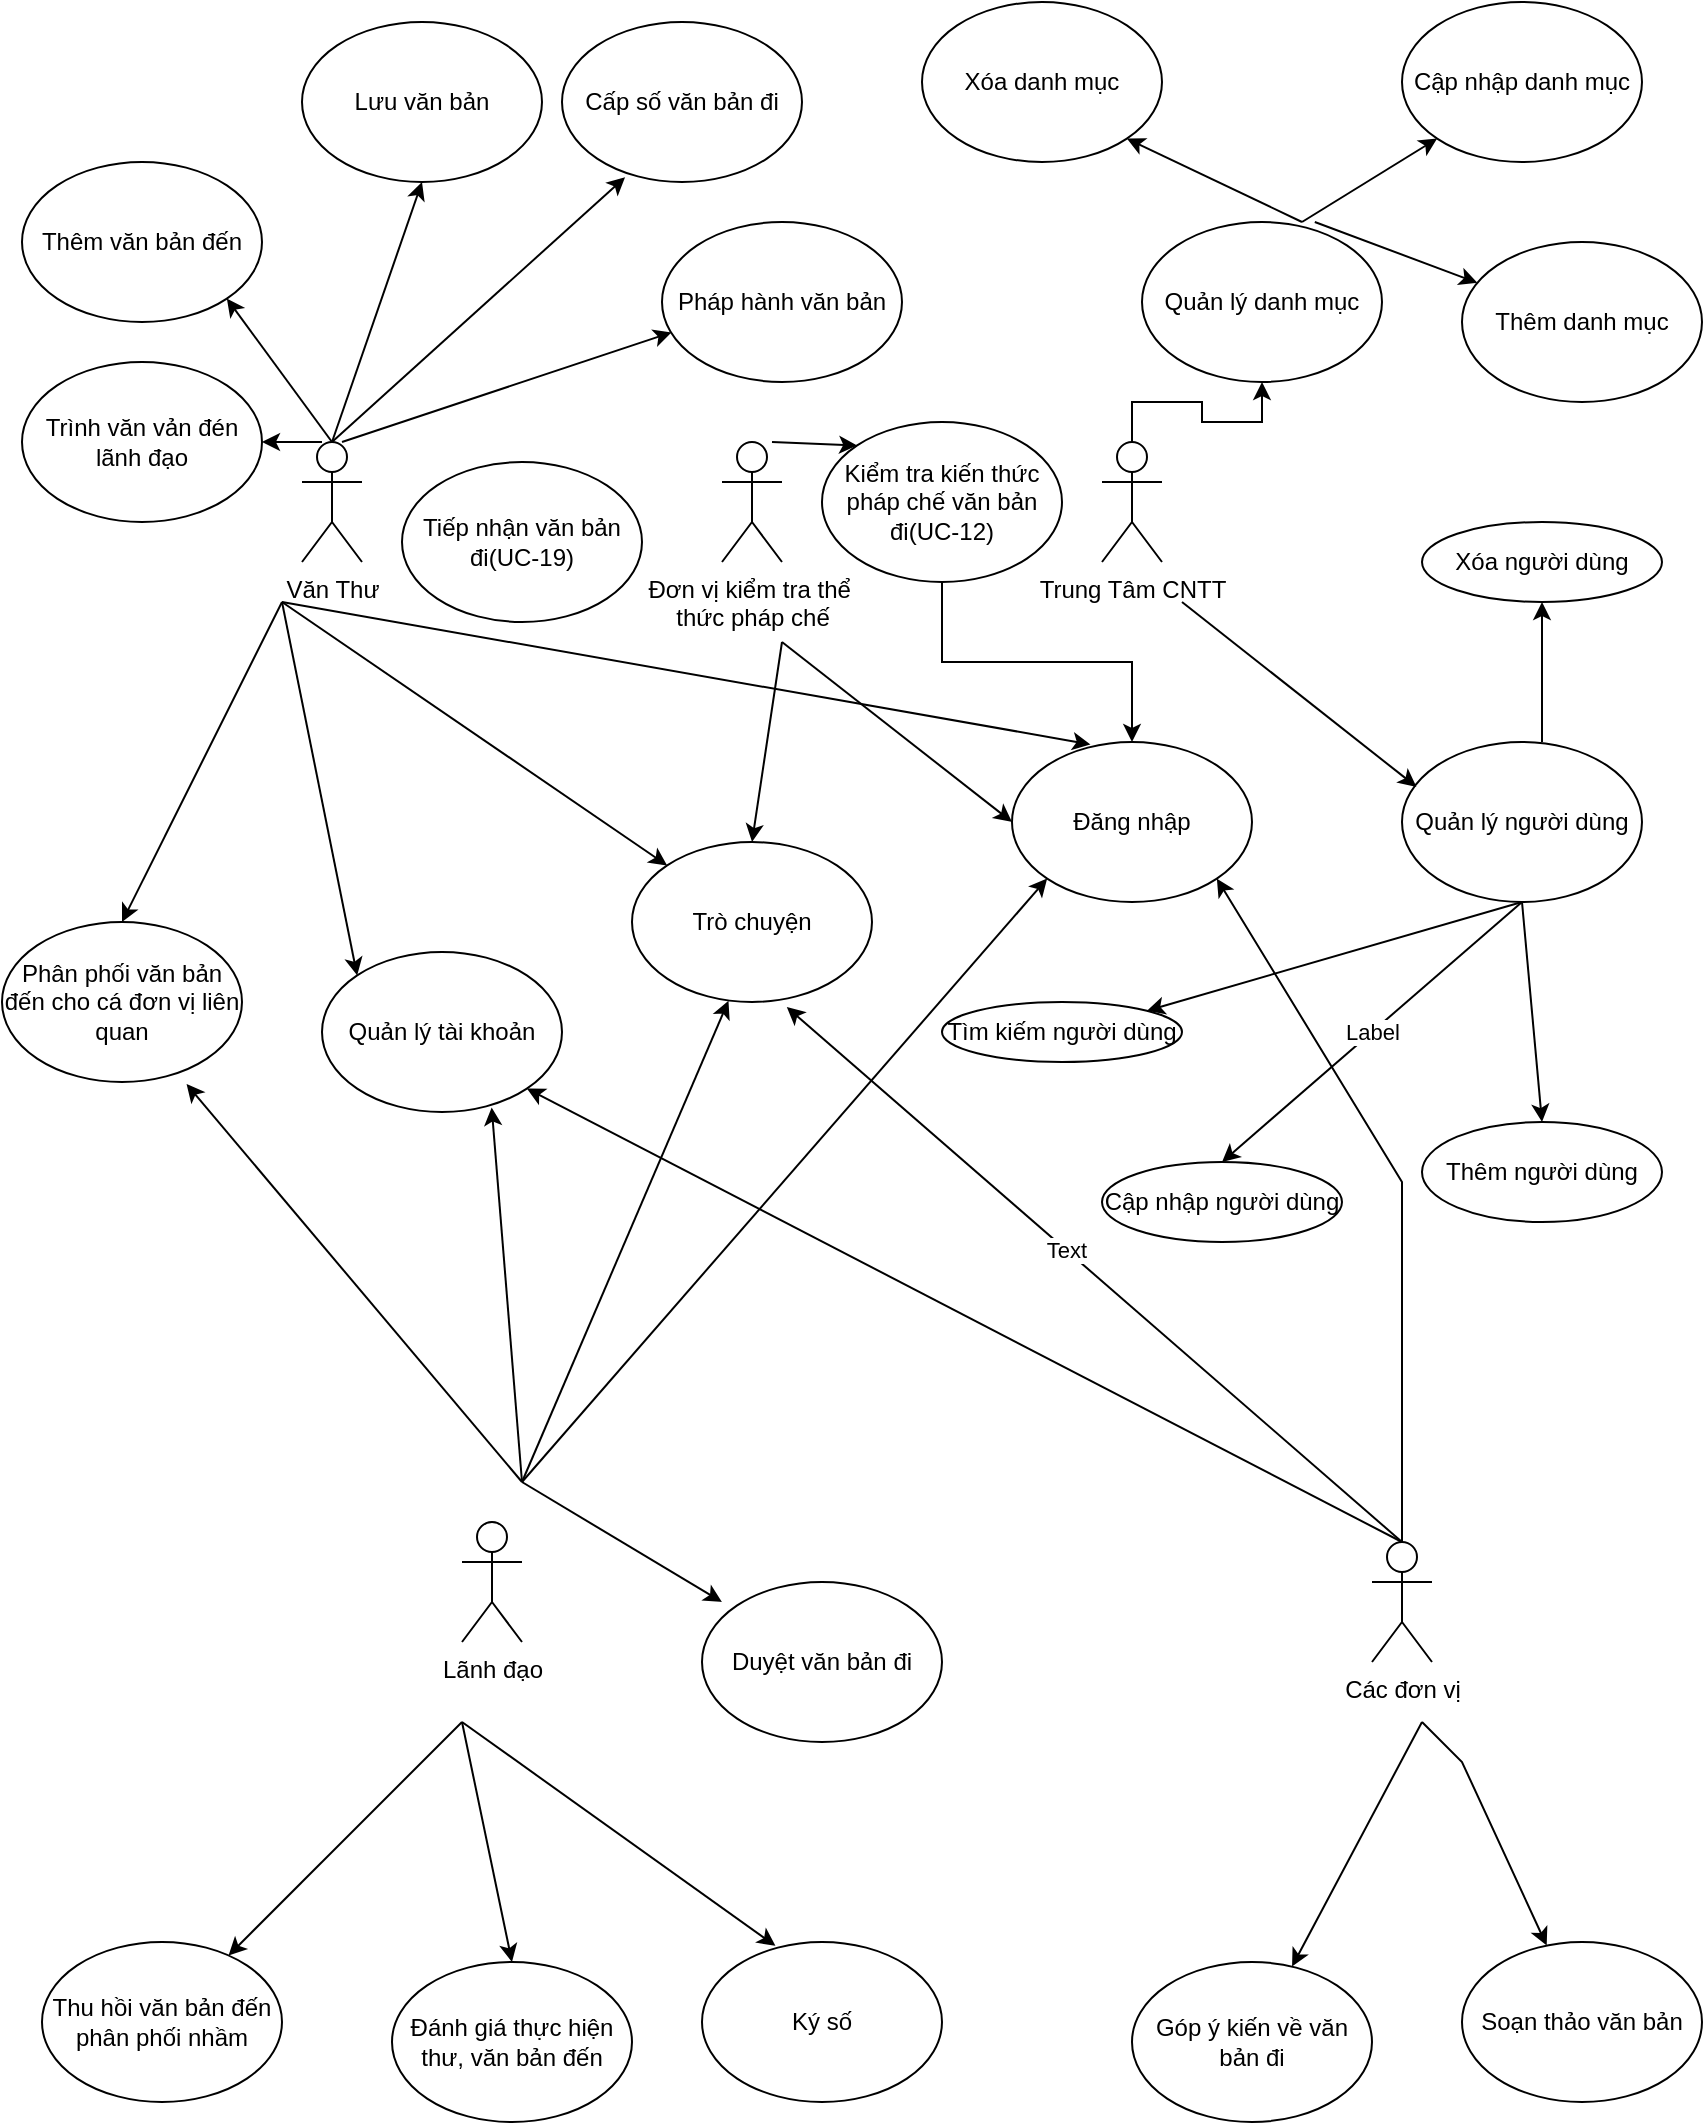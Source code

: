 <mxfile version="22.1.5" type="github">
  <diagram name="Page-1" id="y7ubavI3Up0uL1SF3MOQ">
    <mxGraphModel dx="1750" dy="943" grid="1" gridSize="10" guides="1" tooltips="1" connect="1" arrows="1" fold="1" page="1" pageScale="1" pageWidth="850" pageHeight="1100" math="0" shadow="0">
      <root>
        <mxCell id="0" />
        <mxCell id="1" parent="0" />
        <mxCell id="d9sPOKSpLC4yR9hTR0eW-9" value="Văn Thư" style="shape=umlActor;verticalLabelPosition=bottom;verticalAlign=top;html=1;outlineConnect=0;" vertex="1" parent="1">
          <mxGeometry x="150" y="220" width="30" height="60" as="geometry" />
        </mxCell>
        <mxCell id="d9sPOKSpLC4yR9hTR0eW-10" value="Đơn vị kiểm tra thể&amp;nbsp;&lt;br&gt;thức pháp chế" style="shape=umlActor;verticalLabelPosition=bottom;verticalAlign=top;html=1;outlineConnect=0;" vertex="1" parent="1">
          <mxGeometry x="360" y="220" width="30" height="60" as="geometry" />
        </mxCell>
        <mxCell id="d9sPOKSpLC4yR9hTR0eW-39" value="" style="edgeStyle=orthogonalEdgeStyle;rounded=0;orthogonalLoop=1;jettySize=auto;html=1;" edge="1" parent="1" source="d9sPOKSpLC4yR9hTR0eW-14" target="d9sPOKSpLC4yR9hTR0eW-24">
          <mxGeometry relative="1" as="geometry" />
        </mxCell>
        <mxCell id="d9sPOKSpLC4yR9hTR0eW-14" value="Trung Tâm CNTT" style="shape=umlActor;verticalLabelPosition=bottom;verticalAlign=top;html=1;outlineConnect=0;" vertex="1" parent="1">
          <mxGeometry x="550" y="220" width="30" height="60" as="geometry" />
        </mxCell>
        <mxCell id="d9sPOKSpLC4yR9hTR0eW-16" value="Phân phối văn bản đến cho cá đơn vị liên quan" style="ellipse;whiteSpace=wrap;html=1;" vertex="1" parent="1">
          <mxGeometry y="460" width="120" height="80" as="geometry" />
        </mxCell>
        <mxCell id="d9sPOKSpLC4yR9hTR0eW-17" value="Quản lý tài khoản" style="ellipse;whiteSpace=wrap;html=1;" vertex="1" parent="1">
          <mxGeometry x="160" y="475" width="120" height="80" as="geometry" />
        </mxCell>
        <mxCell id="d9sPOKSpLC4yR9hTR0eW-18" value="Trò chuyện" style="ellipse;whiteSpace=wrap;html=1;" vertex="1" parent="1">
          <mxGeometry x="315" y="420" width="120" height="80" as="geometry" />
        </mxCell>
        <mxCell id="d9sPOKSpLC4yR9hTR0eW-19" value="Đăng nhập" style="ellipse;whiteSpace=wrap;html=1;" vertex="1" parent="1">
          <mxGeometry x="505" y="370" width="120" height="80" as="geometry" />
        </mxCell>
        <mxCell id="d9sPOKSpLC4yR9hTR0eW-20" value="Thêm văn bản đến" style="ellipse;whiteSpace=wrap;html=1;" vertex="1" parent="1">
          <mxGeometry x="10" y="80" width="120" height="80" as="geometry" />
        </mxCell>
        <mxCell id="d9sPOKSpLC4yR9hTR0eW-21" value="Lưu văn bản" style="ellipse;whiteSpace=wrap;html=1;" vertex="1" parent="1">
          <mxGeometry x="150" y="10" width="120" height="80" as="geometry" />
        </mxCell>
        <mxCell id="d9sPOKSpLC4yR9hTR0eW-22" value="Cấp số văn bản đi" style="ellipse;whiteSpace=wrap;html=1;" vertex="1" parent="1">
          <mxGeometry x="280" y="10" width="120" height="80" as="geometry" />
        </mxCell>
        <mxCell id="d9sPOKSpLC4yR9hTR0eW-23" value="Pháp hành văn bản" style="ellipse;whiteSpace=wrap;html=1;" vertex="1" parent="1">
          <mxGeometry x="330" y="110" width="120" height="80" as="geometry" />
        </mxCell>
        <mxCell id="d9sPOKSpLC4yR9hTR0eW-24" value="Quản lý danh mục" style="ellipse;whiteSpace=wrap;html=1;" vertex="1" parent="1">
          <mxGeometry x="570" y="110" width="120" height="80" as="geometry" />
        </mxCell>
        <mxCell id="d9sPOKSpLC4yR9hTR0eW-25" value="Xóa danh mục" style="ellipse;whiteSpace=wrap;html=1;" vertex="1" parent="1">
          <mxGeometry x="460" width="120" height="80" as="geometry" />
        </mxCell>
        <mxCell id="d9sPOKSpLC4yR9hTR0eW-26" value="Cập nhập danh mục" style="ellipse;whiteSpace=wrap;html=1;" vertex="1" parent="1">
          <mxGeometry x="700" width="120" height="80" as="geometry" />
        </mxCell>
        <mxCell id="d9sPOKSpLC4yR9hTR0eW-27" value="Thêm danh mục" style="ellipse;whiteSpace=wrap;html=1;" vertex="1" parent="1">
          <mxGeometry x="730" y="120" width="120" height="80" as="geometry" />
        </mxCell>
        <mxCell id="d9sPOKSpLC4yR9hTR0eW-33" value="" style="endArrow=classic;html=1;rounded=0;exitX=0.5;exitY=0;exitDx=0;exitDy=0;exitPerimeter=0;entryX=0.263;entryY=0.97;entryDx=0;entryDy=0;entryPerimeter=0;" edge="1" parent="1" source="d9sPOKSpLC4yR9hTR0eW-9" target="d9sPOKSpLC4yR9hTR0eW-22">
          <mxGeometry width="50" height="50" relative="1" as="geometry">
            <mxPoint x="170" y="220" as="sourcePoint" />
            <mxPoint x="220" y="170" as="targetPoint" />
            <Array as="points" />
          </mxGeometry>
        </mxCell>
        <mxCell id="d9sPOKSpLC4yR9hTR0eW-34" value="" style="endArrow=classic;html=1;rounded=0;entryX=0.04;entryY=0.69;entryDx=0;entryDy=0;entryPerimeter=0;" edge="1" parent="1" target="d9sPOKSpLC4yR9hTR0eW-23">
          <mxGeometry width="50" height="50" relative="1" as="geometry">
            <mxPoint x="170" y="220" as="sourcePoint" />
            <mxPoint x="322" y="98" as="targetPoint" />
            <Array as="points" />
          </mxGeometry>
        </mxCell>
        <mxCell id="d9sPOKSpLC4yR9hTR0eW-35" value="" style="endArrow=classic;html=1;rounded=0;exitX=0.5;exitY=0;exitDx=0;exitDy=0;exitPerimeter=0;entryX=0.5;entryY=1;entryDx=0;entryDy=0;" edge="1" parent="1" source="d9sPOKSpLC4yR9hTR0eW-9" target="d9sPOKSpLC4yR9hTR0eW-21">
          <mxGeometry width="50" height="50" relative="1" as="geometry">
            <mxPoint x="175" y="230" as="sourcePoint" />
            <mxPoint x="322" y="98" as="targetPoint" />
            <Array as="points" />
          </mxGeometry>
        </mxCell>
        <mxCell id="d9sPOKSpLC4yR9hTR0eW-36" value="" style="endArrow=classic;html=1;rounded=0;exitX=0.5;exitY=0;exitDx=0;exitDy=0;exitPerimeter=0;entryX=1;entryY=1;entryDx=0;entryDy=0;" edge="1" parent="1" source="d9sPOKSpLC4yR9hTR0eW-9" target="d9sPOKSpLC4yR9hTR0eW-20">
          <mxGeometry width="50" height="50" relative="1" as="geometry">
            <mxPoint x="175" y="230" as="sourcePoint" />
            <mxPoint x="220" y="100" as="targetPoint" />
            <Array as="points" />
          </mxGeometry>
        </mxCell>
        <mxCell id="d9sPOKSpLC4yR9hTR0eW-37" value="Trình văn vản đén lãnh đạo" style="ellipse;whiteSpace=wrap;html=1;" vertex="1" parent="1">
          <mxGeometry x="10" y="180" width="120" height="80" as="geometry" />
        </mxCell>
        <mxCell id="d9sPOKSpLC4yR9hTR0eW-38" value="" style="endArrow=classic;html=1;rounded=0;entryX=1;entryY=0.5;entryDx=0;entryDy=0;" edge="1" parent="1" target="d9sPOKSpLC4yR9hTR0eW-37">
          <mxGeometry width="50" height="50" relative="1" as="geometry">
            <mxPoint x="160" y="220" as="sourcePoint" />
            <mxPoint x="210" y="170" as="targetPoint" />
          </mxGeometry>
        </mxCell>
        <mxCell id="d9sPOKSpLC4yR9hTR0eW-41" value="" style="endArrow=classic;html=1;rounded=0;entryX=0;entryY=1;entryDx=0;entryDy=0;" edge="1" parent="1" target="d9sPOKSpLC4yR9hTR0eW-26">
          <mxGeometry width="50" height="50" relative="1" as="geometry">
            <mxPoint x="650" y="110" as="sourcePoint" />
            <mxPoint x="700" y="60" as="targetPoint" />
          </mxGeometry>
        </mxCell>
        <mxCell id="d9sPOKSpLC4yR9hTR0eW-42" value="" style="endArrow=classic;html=1;rounded=0;exitX=0.72;exitY=0;exitDx=0;exitDy=0;exitPerimeter=0;" edge="1" parent="1" source="d9sPOKSpLC4yR9hTR0eW-24" target="d9sPOKSpLC4yR9hTR0eW-27">
          <mxGeometry width="50" height="50" relative="1" as="geometry">
            <mxPoint x="660" y="120" as="sourcePoint" />
            <mxPoint x="688" y="98" as="targetPoint" />
          </mxGeometry>
        </mxCell>
        <mxCell id="d9sPOKSpLC4yR9hTR0eW-43" value="" style="endArrow=classic;html=1;rounded=0;entryX=1;entryY=1;entryDx=0;entryDy=0;" edge="1" parent="1" target="d9sPOKSpLC4yR9hTR0eW-25">
          <mxGeometry width="50" height="50" relative="1" as="geometry">
            <mxPoint x="650" y="110" as="sourcePoint" />
            <mxPoint x="688" y="98" as="targetPoint" />
          </mxGeometry>
        </mxCell>
        <mxCell id="d9sPOKSpLC4yR9hTR0eW-44" value="" style="endArrow=classic;html=1;rounded=0;entryX=0.5;entryY=0;entryDx=0;entryDy=0;" edge="1" parent="1" target="d9sPOKSpLC4yR9hTR0eW-16">
          <mxGeometry width="50" height="50" relative="1" as="geometry">
            <mxPoint x="140" y="300" as="sourcePoint" />
            <mxPoint x="380" y="270" as="targetPoint" />
          </mxGeometry>
        </mxCell>
        <mxCell id="d9sPOKSpLC4yR9hTR0eW-45" value="Tiếp nhận văn bản đi(UC-19)" style="ellipse;whiteSpace=wrap;html=1;" vertex="1" parent="1">
          <mxGeometry x="200" y="230" width="120" height="80" as="geometry" />
        </mxCell>
        <mxCell id="d9sPOKSpLC4yR9hTR0eW-46" value="Lãnh đạo" style="shape=umlActor;verticalLabelPosition=bottom;verticalAlign=top;html=1;outlineConnect=0;" vertex="1" parent="1">
          <mxGeometry x="230" y="760" width="30" height="60" as="geometry" />
        </mxCell>
        <mxCell id="d9sPOKSpLC4yR9hTR0eW-47" value="Các đơn vị" style="shape=umlActor;verticalLabelPosition=bottom;verticalAlign=top;html=1;outlineConnect=0;" vertex="1" parent="1">
          <mxGeometry x="685" y="770" width="30" height="60" as="geometry" />
        </mxCell>
        <mxCell id="d9sPOKSpLC4yR9hTR0eW-85" value="" style="edgeStyle=orthogonalEdgeStyle;rounded=0;orthogonalLoop=1;jettySize=auto;html=1;" edge="1" parent="1" source="d9sPOKSpLC4yR9hTR0eW-50" target="d9sPOKSpLC4yR9hTR0eW-19">
          <mxGeometry relative="1" as="geometry" />
        </mxCell>
        <mxCell id="d9sPOKSpLC4yR9hTR0eW-50" value="Kiểm tra kiến thức pháp chế văn bản đi(UC-12)" style="ellipse;whiteSpace=wrap;html=1;" vertex="1" parent="1">
          <mxGeometry x="410" y="210" width="120" height="80" as="geometry" />
        </mxCell>
        <mxCell id="d9sPOKSpLC4yR9hTR0eW-51" value="" style="endArrow=classic;html=1;rounded=0;entryX=0;entryY=0;entryDx=0;entryDy=0;" edge="1" parent="1" target="d9sPOKSpLC4yR9hTR0eW-17">
          <mxGeometry width="50" height="50" relative="1" as="geometry">
            <mxPoint x="140" y="300" as="sourcePoint" />
            <mxPoint x="220" y="300" as="targetPoint" />
          </mxGeometry>
        </mxCell>
        <mxCell id="d9sPOKSpLC4yR9hTR0eW-53" value="" style="endArrow=classic;html=1;rounded=0;entryX=0;entryY=0;entryDx=0;entryDy=0;" edge="1" parent="1" target="d9sPOKSpLC4yR9hTR0eW-18">
          <mxGeometry width="50" height="50" relative="1" as="geometry">
            <mxPoint x="140" y="300" as="sourcePoint" />
            <mxPoint x="238" y="382" as="targetPoint" />
          </mxGeometry>
        </mxCell>
        <mxCell id="d9sPOKSpLC4yR9hTR0eW-54" value="" style="endArrow=classic;html=1;rounded=0;entryX=0.327;entryY=0.015;entryDx=0;entryDy=0;entryPerimeter=0;" edge="1" parent="1" target="d9sPOKSpLC4yR9hTR0eW-19">
          <mxGeometry width="50" height="50" relative="1" as="geometry">
            <mxPoint x="140" y="300" as="sourcePoint" />
            <mxPoint x="453" y="402" as="targetPoint" />
          </mxGeometry>
        </mxCell>
        <mxCell id="d9sPOKSpLC4yR9hTR0eW-55" value="Quản lý người dùng" style="ellipse;whiteSpace=wrap;html=1;" vertex="1" parent="1">
          <mxGeometry x="700" y="370" width="120" height="80" as="geometry" />
        </mxCell>
        <mxCell id="d9sPOKSpLC4yR9hTR0eW-56" value="" style="endArrow=classic;html=1;rounded=0;entryX=0.06;entryY=0.28;entryDx=0;entryDy=0;entryPerimeter=0;" edge="1" parent="1" target="d9sPOKSpLC4yR9hTR0eW-55">
          <mxGeometry width="50" height="50" relative="1" as="geometry">
            <mxPoint x="590" y="300" as="sourcePoint" />
            <mxPoint x="655" y="230" as="targetPoint" />
          </mxGeometry>
        </mxCell>
        <mxCell id="d9sPOKSpLC4yR9hTR0eW-57" value="Cập nhập người dùng" style="ellipse;whiteSpace=wrap;html=1;" vertex="1" parent="1">
          <mxGeometry x="550" y="580" width="120" height="40" as="geometry" />
        </mxCell>
        <mxCell id="d9sPOKSpLC4yR9hTR0eW-58" value="Thêm người dùng" style="ellipse;whiteSpace=wrap;html=1;" vertex="1" parent="1">
          <mxGeometry x="710" y="560" width="120" height="50" as="geometry" />
        </mxCell>
        <mxCell id="d9sPOKSpLC4yR9hTR0eW-59" value="Tìm kiếm người dùng" style="ellipse;whiteSpace=wrap;html=1;" vertex="1" parent="1">
          <mxGeometry x="470" y="500" width="120" height="30" as="geometry" />
        </mxCell>
        <mxCell id="d9sPOKSpLC4yR9hTR0eW-61" value="Xóa người dùng" style="ellipse;whiteSpace=wrap;html=1;" vertex="1" parent="1">
          <mxGeometry x="710" y="260" width="120" height="40" as="geometry" />
        </mxCell>
        <mxCell id="d9sPOKSpLC4yR9hTR0eW-63" value="" style="endArrow=classic;html=1;rounded=0;entryX=0.5;entryY=0;entryDx=0;entryDy=0;exitX=0.5;exitY=1;exitDx=0;exitDy=0;" edge="1" parent="1" source="d9sPOKSpLC4yR9hTR0eW-55" target="d9sPOKSpLC4yR9hTR0eW-57">
          <mxGeometry relative="1" as="geometry">
            <mxPoint x="690" y="360" as="sourcePoint" />
            <mxPoint x="790" y="360" as="targetPoint" />
          </mxGeometry>
        </mxCell>
        <mxCell id="d9sPOKSpLC4yR9hTR0eW-64" value="Label" style="edgeLabel;resizable=0;html=1;align=center;verticalAlign=middle;" connectable="0" vertex="1" parent="d9sPOKSpLC4yR9hTR0eW-63">
          <mxGeometry relative="1" as="geometry" />
        </mxCell>
        <mxCell id="d9sPOKSpLC4yR9hTR0eW-68" value="Thu hồi văn bản đến phân phối nhầm" style="ellipse;whiteSpace=wrap;html=1;" vertex="1" parent="1">
          <mxGeometry x="20" y="970" width="120" height="80" as="geometry" />
        </mxCell>
        <mxCell id="d9sPOKSpLC4yR9hTR0eW-69" value="Đánh giá thực hiện thư, văn bản đến" style="ellipse;whiteSpace=wrap;html=1;" vertex="1" parent="1">
          <mxGeometry x="195" y="980" width="120" height="80" as="geometry" />
        </mxCell>
        <mxCell id="d9sPOKSpLC4yR9hTR0eW-70" value="Ký số" style="ellipse;whiteSpace=wrap;html=1;" vertex="1" parent="1">
          <mxGeometry x="350" y="970" width="120" height="80" as="geometry" />
        </mxCell>
        <mxCell id="d9sPOKSpLC4yR9hTR0eW-72" value="Góp ý kiến về văn bản đi" style="ellipse;whiteSpace=wrap;html=1;" vertex="1" parent="1">
          <mxGeometry x="565" y="980" width="120" height="80" as="geometry" />
        </mxCell>
        <mxCell id="d9sPOKSpLC4yR9hTR0eW-73" value="Soạn thảo văn bản" style="ellipse;whiteSpace=wrap;html=1;" vertex="1" parent="1">
          <mxGeometry x="730" y="970" width="120" height="80" as="geometry" />
        </mxCell>
        <mxCell id="d9sPOKSpLC4yR9hTR0eW-74" value="Duyệt văn bản đi" style="ellipse;whiteSpace=wrap;html=1;" vertex="1" parent="1">
          <mxGeometry x="350" y="790" width="120" height="80" as="geometry" />
        </mxCell>
        <mxCell id="d9sPOKSpLC4yR9hTR0eW-75" value="" style="endArrow=classic;html=1;rounded=0;" edge="1" parent="1" target="d9sPOKSpLC4yR9hTR0eW-73">
          <mxGeometry width="50" height="50" relative="1" as="geometry">
            <mxPoint x="710" y="860" as="sourcePoint" />
            <mxPoint x="765" y="790" as="targetPoint" />
            <Array as="points">
              <mxPoint x="730" y="880" />
            </Array>
          </mxGeometry>
        </mxCell>
        <mxCell id="d9sPOKSpLC4yR9hTR0eW-76" value="" style="endArrow=classic;html=1;rounded=0;" edge="1" parent="1" target="d9sPOKSpLC4yR9hTR0eW-72">
          <mxGeometry width="50" height="50" relative="1" as="geometry">
            <mxPoint x="710" y="860" as="sourcePoint" />
            <mxPoint x="720" y="840" as="targetPoint" />
          </mxGeometry>
        </mxCell>
        <mxCell id="d9sPOKSpLC4yR9hTR0eW-77" value="" style="endArrow=classic;html=1;rounded=0;" edge="1" parent="1" target="d9sPOKSpLC4yR9hTR0eW-68">
          <mxGeometry width="50" height="50" relative="1" as="geometry">
            <mxPoint x="230" y="860" as="sourcePoint" />
            <mxPoint x="230" y="740" as="targetPoint" />
          </mxGeometry>
        </mxCell>
        <mxCell id="d9sPOKSpLC4yR9hTR0eW-78" value="" style="endArrow=classic;html=1;rounded=0;entryX=0.5;entryY=0;entryDx=0;entryDy=0;" edge="1" parent="1" target="d9sPOKSpLC4yR9hTR0eW-69">
          <mxGeometry width="50" height="50" relative="1" as="geometry">
            <mxPoint x="230" y="860" as="sourcePoint" />
            <mxPoint x="123" y="987" as="targetPoint" />
          </mxGeometry>
        </mxCell>
        <mxCell id="d9sPOKSpLC4yR9hTR0eW-79" value="" style="endArrow=classic;html=1;rounded=0;entryX=0.306;entryY=0.024;entryDx=0;entryDy=0;entryPerimeter=0;" edge="1" parent="1" target="d9sPOKSpLC4yR9hTR0eW-70">
          <mxGeometry width="50" height="50" relative="1" as="geometry">
            <mxPoint x="230" y="860" as="sourcePoint" />
            <mxPoint x="265" y="990" as="targetPoint" />
          </mxGeometry>
        </mxCell>
        <mxCell id="d9sPOKSpLC4yR9hTR0eW-80" value="" style="endArrow=classic;html=1;rounded=0;entryX=0.707;entryY=0.972;entryDx=0;entryDy=0;entryPerimeter=0;" edge="1" parent="1" target="d9sPOKSpLC4yR9hTR0eW-17">
          <mxGeometry width="50" height="50" relative="1" as="geometry">
            <mxPoint x="260" y="740" as="sourcePoint" />
            <mxPoint x="230" y="740" as="targetPoint" />
          </mxGeometry>
        </mxCell>
        <mxCell id="d9sPOKSpLC4yR9hTR0eW-81" value="" style="endArrow=classic;html=1;rounded=0;entryX=0.769;entryY=1.013;entryDx=0;entryDy=0;entryPerimeter=0;" edge="1" parent="1" target="d9sPOKSpLC4yR9hTR0eW-16">
          <mxGeometry width="50" height="50" relative="1" as="geometry">
            <mxPoint x="260" y="740" as="sourcePoint" />
            <mxPoint x="255" y="563" as="targetPoint" />
          </mxGeometry>
        </mxCell>
        <mxCell id="d9sPOKSpLC4yR9hTR0eW-82" value="" style="endArrow=classic;html=1;rounded=0;entryX=0.402;entryY=0.992;entryDx=0;entryDy=0;entryPerimeter=0;" edge="1" parent="1" target="d9sPOKSpLC4yR9hTR0eW-18">
          <mxGeometry width="50" height="50" relative="1" as="geometry">
            <mxPoint x="260" y="740" as="sourcePoint" />
            <mxPoint x="255" y="563" as="targetPoint" />
          </mxGeometry>
        </mxCell>
        <mxCell id="d9sPOKSpLC4yR9hTR0eW-83" value="" style="endArrow=classic;html=1;rounded=0;entryX=0;entryY=1;entryDx=0;entryDy=0;" edge="1" parent="1" target="d9sPOKSpLC4yR9hTR0eW-19">
          <mxGeometry width="50" height="50" relative="1" as="geometry">
            <mxPoint x="260" y="740" as="sourcePoint" />
            <mxPoint x="373" y="509" as="targetPoint" />
          </mxGeometry>
        </mxCell>
        <mxCell id="d9sPOKSpLC4yR9hTR0eW-84" value="" style="endArrow=classic;html=1;rounded=0;entryX=0;entryY=0;entryDx=0;entryDy=0;" edge="1" parent="1" target="d9sPOKSpLC4yR9hTR0eW-50">
          <mxGeometry width="50" height="50" relative="1" as="geometry">
            <mxPoint x="385" y="220" as="sourcePoint" />
            <mxPoint x="435" y="170" as="targetPoint" />
          </mxGeometry>
        </mxCell>
        <mxCell id="d9sPOKSpLC4yR9hTR0eW-86" value="" style="endArrow=classic;html=1;rounded=0;entryX=0.5;entryY=0;entryDx=0;entryDy=0;" edge="1" parent="1" target="d9sPOKSpLC4yR9hTR0eW-18">
          <mxGeometry width="50" height="50" relative="1" as="geometry">
            <mxPoint x="390" y="320" as="sourcePoint" />
            <mxPoint x="415" y="350" as="targetPoint" />
          </mxGeometry>
        </mxCell>
        <mxCell id="d9sPOKSpLC4yR9hTR0eW-87" value="" style="endArrow=classic;html=1;rounded=0;entryX=0;entryY=0.5;entryDx=0;entryDy=0;" edge="1" parent="1" target="d9sPOKSpLC4yR9hTR0eW-19">
          <mxGeometry width="50" height="50" relative="1" as="geometry">
            <mxPoint x="390" y="320" as="sourcePoint" />
            <mxPoint x="435" y="280" as="targetPoint" />
          </mxGeometry>
        </mxCell>
        <mxCell id="d9sPOKSpLC4yR9hTR0eW-88" value="" style="endArrow=classic;html=1;rounded=0;entryX=0.5;entryY=1;entryDx=0;entryDy=0;" edge="1" parent="1" target="d9sPOKSpLC4yR9hTR0eW-61">
          <mxGeometry width="50" height="50" relative="1" as="geometry">
            <mxPoint x="770" y="370" as="sourcePoint" />
            <mxPoint x="820" y="320" as="targetPoint" />
          </mxGeometry>
        </mxCell>
        <mxCell id="d9sPOKSpLC4yR9hTR0eW-89" value="" style="endArrow=classic;html=1;rounded=0;entryX=0.5;entryY=0;entryDx=0;entryDy=0;exitX=0.5;exitY=1;exitDx=0;exitDy=0;" edge="1" parent="1" source="d9sPOKSpLC4yR9hTR0eW-55" target="d9sPOKSpLC4yR9hTR0eW-58">
          <mxGeometry width="50" height="50" relative="1" as="geometry">
            <mxPoint x="780" y="380" as="sourcePoint" />
            <mxPoint x="780" y="310" as="targetPoint" />
          </mxGeometry>
        </mxCell>
        <mxCell id="d9sPOKSpLC4yR9hTR0eW-90" value="" style="endArrow=classic;html=1;rounded=0;entryX=1;entryY=0;entryDx=0;entryDy=0;exitX=0.5;exitY=1;exitDx=0;exitDy=0;" edge="1" parent="1" source="d9sPOKSpLC4yR9hTR0eW-55" target="d9sPOKSpLC4yR9hTR0eW-59">
          <mxGeometry width="50" height="50" relative="1" as="geometry">
            <mxPoint x="690" y="475" as="sourcePoint" />
            <mxPoint x="740" y="425" as="targetPoint" />
          </mxGeometry>
        </mxCell>
        <mxCell id="d9sPOKSpLC4yR9hTR0eW-91" value="" style="endArrow=classic;html=1;rounded=0;entryX=0.083;entryY=0.125;entryDx=0;entryDy=0;entryPerimeter=0;" edge="1" parent="1" target="d9sPOKSpLC4yR9hTR0eW-74">
          <mxGeometry width="50" height="50" relative="1" as="geometry">
            <mxPoint x="260" y="740" as="sourcePoint" />
            <mxPoint x="315" y="690" as="targetPoint" />
          </mxGeometry>
        </mxCell>
        <mxCell id="d9sPOKSpLC4yR9hTR0eW-92" value="" style="endArrow=classic;html=1;rounded=0;entryX=0.645;entryY=1.032;entryDx=0;entryDy=0;entryPerimeter=0;" edge="1" parent="1" target="d9sPOKSpLC4yR9hTR0eW-18">
          <mxGeometry width="50" height="50" relative="1" as="geometry">
            <mxPoint x="700" y="770" as="sourcePoint" />
            <mxPoint x="750" y="720" as="targetPoint" />
          </mxGeometry>
        </mxCell>
        <mxCell id="d9sPOKSpLC4yR9hTR0eW-93" value="Text" style="edgeLabel;html=1;align=center;verticalAlign=middle;resizable=0;points=[];" vertex="1" connectable="0" parent="d9sPOKSpLC4yR9hTR0eW-92">
          <mxGeometry x="0.095" relative="1" as="geometry">
            <mxPoint as="offset" />
          </mxGeometry>
        </mxCell>
        <mxCell id="d9sPOKSpLC4yR9hTR0eW-95" value="" style="endArrow=classic;html=1;rounded=0;entryX=1;entryY=1;entryDx=0;entryDy=0;" edge="1" parent="1" target="d9sPOKSpLC4yR9hTR0eW-19">
          <mxGeometry width="50" height="50" relative="1" as="geometry">
            <mxPoint x="700" y="770" as="sourcePoint" />
            <mxPoint x="750" y="720" as="targetPoint" />
            <Array as="points">
              <mxPoint x="700" y="590" />
            </Array>
          </mxGeometry>
        </mxCell>
        <mxCell id="d9sPOKSpLC4yR9hTR0eW-96" value="" style="endArrow=classic;html=1;rounded=0;entryX=1;entryY=1;entryDx=0;entryDy=0;exitX=0.5;exitY=0;exitDx=0;exitDy=0;exitPerimeter=0;" edge="1" parent="1" source="d9sPOKSpLC4yR9hTR0eW-47" target="d9sPOKSpLC4yR9hTR0eW-17">
          <mxGeometry width="50" height="50" relative="1" as="geometry">
            <mxPoint x="400" y="800" as="sourcePoint" />
            <mxPoint x="450" y="750" as="targetPoint" />
          </mxGeometry>
        </mxCell>
      </root>
    </mxGraphModel>
  </diagram>
</mxfile>
